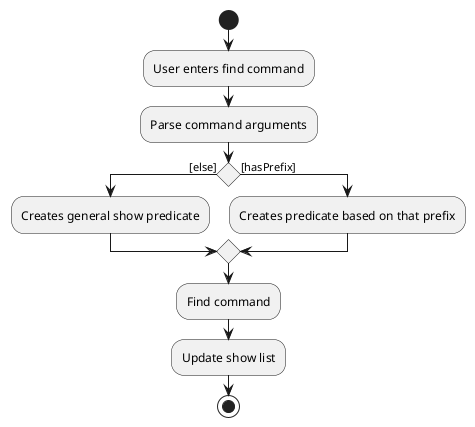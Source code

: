 @startuml
'https://plantuml.com/activity-diagram-beta

start
:User enters find command;
:Parse command arguments;

if () then ([else])
    :Creates general show predicate;
else ([hasPrefix])
    :Creates predicate based on that prefix;

endif
    :Find command;
    :Update show list;
stop

@enduml

